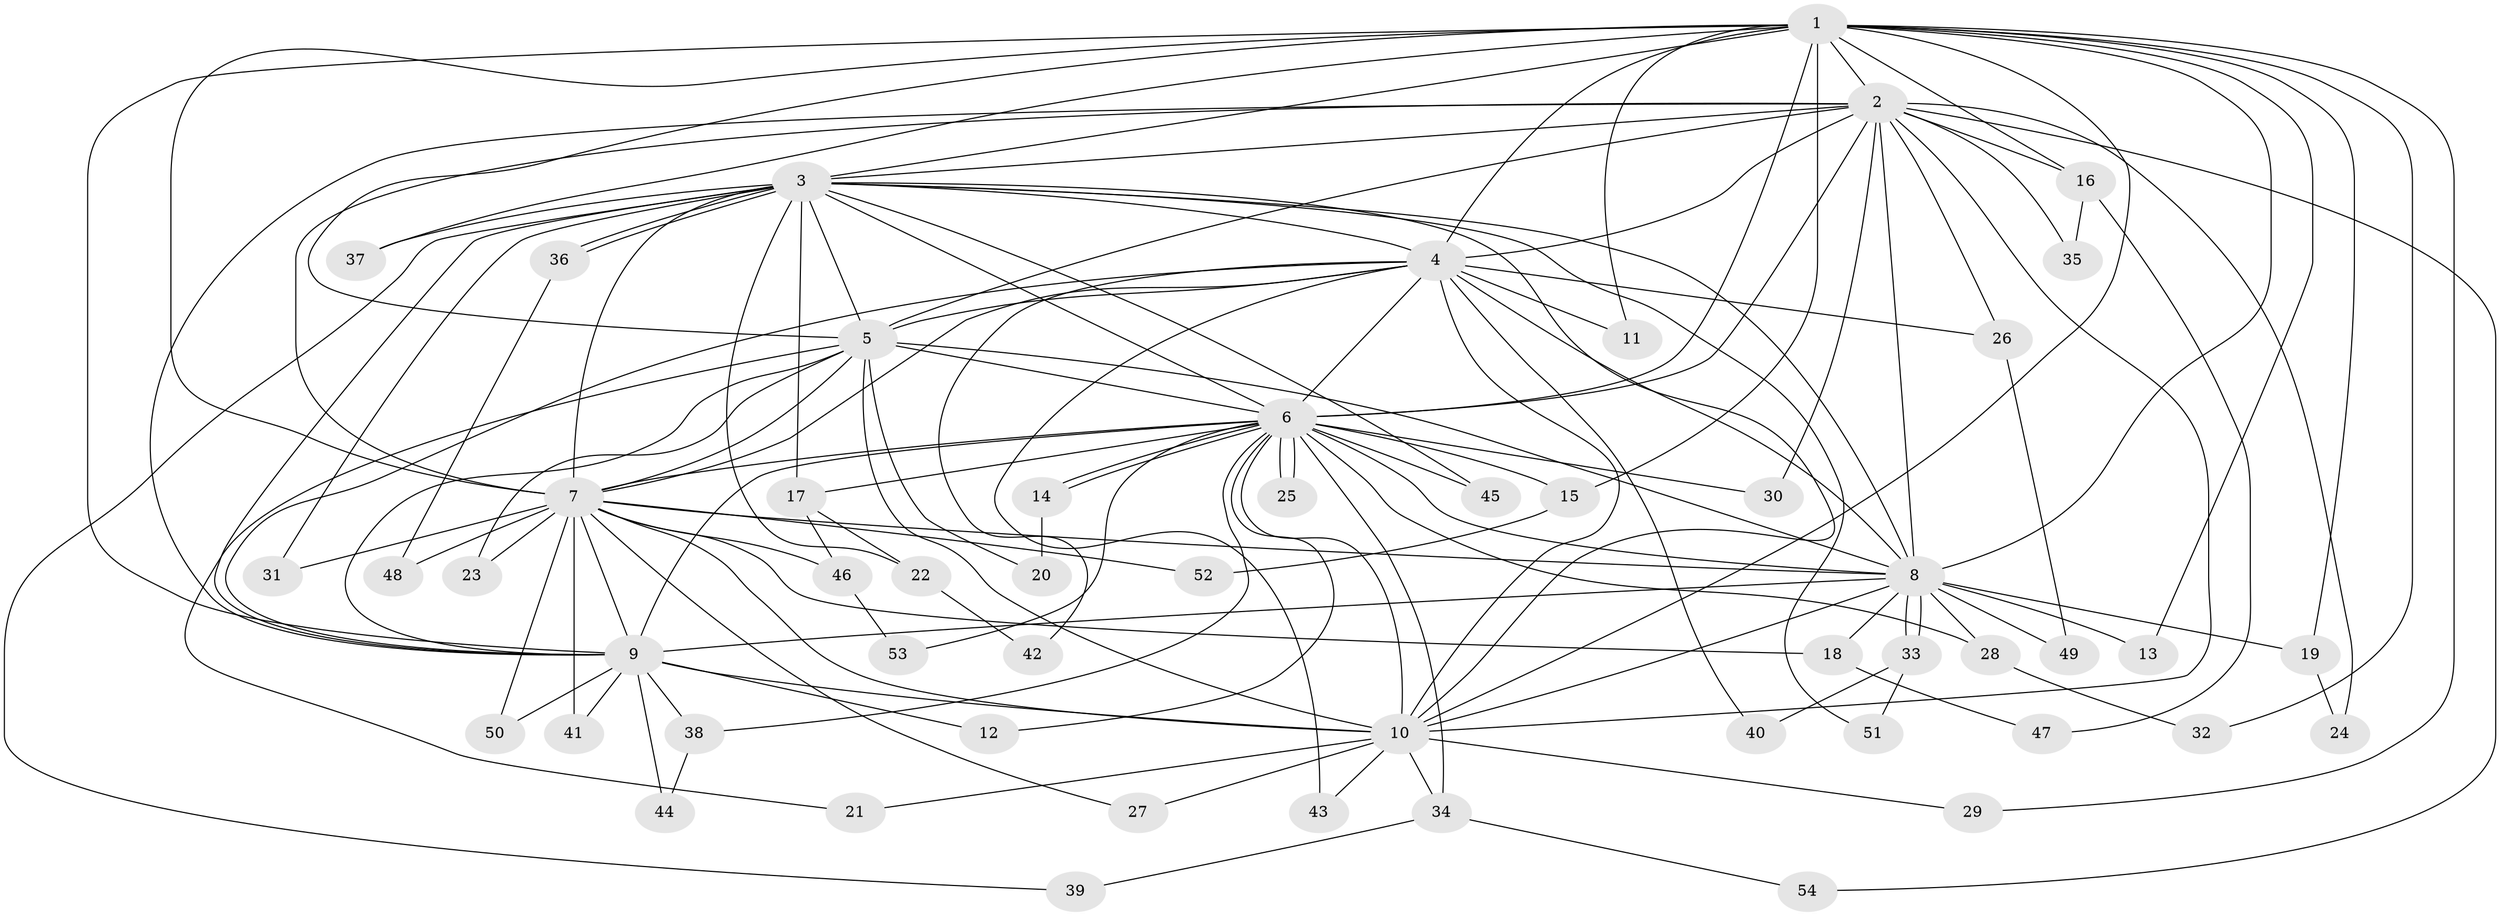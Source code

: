 // coarse degree distribution, {15: 0.08108108108108109, 14: 0.02702702702702703, 16: 0.02702702702702703, 24: 0.02702702702702703, 9: 0.02702702702702703, 12: 0.02702702702702703, 11: 0.02702702702702703, 2: 0.4594594594594595, 3: 0.16216216216216217, 4: 0.10810810810810811, 1: 0.02702702702702703}
// Generated by graph-tools (version 1.1) at 2025/51/02/27/25 19:51:50]
// undirected, 54 vertices, 133 edges
graph export_dot {
graph [start="1"]
  node [color=gray90,style=filled];
  1;
  2;
  3;
  4;
  5;
  6;
  7;
  8;
  9;
  10;
  11;
  12;
  13;
  14;
  15;
  16;
  17;
  18;
  19;
  20;
  21;
  22;
  23;
  24;
  25;
  26;
  27;
  28;
  29;
  30;
  31;
  32;
  33;
  34;
  35;
  36;
  37;
  38;
  39;
  40;
  41;
  42;
  43;
  44;
  45;
  46;
  47;
  48;
  49;
  50;
  51;
  52;
  53;
  54;
  1 -- 2;
  1 -- 3;
  1 -- 4;
  1 -- 5;
  1 -- 6;
  1 -- 7;
  1 -- 8;
  1 -- 9;
  1 -- 10;
  1 -- 11;
  1 -- 13;
  1 -- 15;
  1 -- 16;
  1 -- 19;
  1 -- 29;
  1 -- 32;
  1 -- 37;
  2 -- 3;
  2 -- 4;
  2 -- 5;
  2 -- 6;
  2 -- 7;
  2 -- 8;
  2 -- 9;
  2 -- 10;
  2 -- 16;
  2 -- 24;
  2 -- 26;
  2 -- 30;
  2 -- 35;
  2 -- 54;
  3 -- 4;
  3 -- 5;
  3 -- 6;
  3 -- 7;
  3 -- 8;
  3 -- 9;
  3 -- 10;
  3 -- 17;
  3 -- 22;
  3 -- 31;
  3 -- 36;
  3 -- 36;
  3 -- 37;
  3 -- 39;
  3 -- 45;
  3 -- 51;
  4 -- 5;
  4 -- 6;
  4 -- 7;
  4 -- 8;
  4 -- 9;
  4 -- 10;
  4 -- 11;
  4 -- 26;
  4 -- 40;
  4 -- 42;
  4 -- 43;
  5 -- 6;
  5 -- 7;
  5 -- 8;
  5 -- 9;
  5 -- 10;
  5 -- 20;
  5 -- 21;
  5 -- 23;
  6 -- 7;
  6 -- 8;
  6 -- 9;
  6 -- 10;
  6 -- 12;
  6 -- 14;
  6 -- 14;
  6 -- 15;
  6 -- 17;
  6 -- 25;
  6 -- 25;
  6 -- 28;
  6 -- 30;
  6 -- 34;
  6 -- 38;
  6 -- 45;
  6 -- 53;
  7 -- 8;
  7 -- 9;
  7 -- 10;
  7 -- 18;
  7 -- 23;
  7 -- 27;
  7 -- 31;
  7 -- 41;
  7 -- 46;
  7 -- 48;
  7 -- 50;
  7 -- 52;
  8 -- 9;
  8 -- 10;
  8 -- 13;
  8 -- 18;
  8 -- 19;
  8 -- 28;
  8 -- 33;
  8 -- 33;
  8 -- 49;
  9 -- 10;
  9 -- 12;
  9 -- 38;
  9 -- 41;
  9 -- 44;
  9 -- 50;
  10 -- 21;
  10 -- 27;
  10 -- 29;
  10 -- 34;
  10 -- 43;
  14 -- 20;
  15 -- 52;
  16 -- 35;
  16 -- 47;
  17 -- 22;
  17 -- 46;
  18 -- 47;
  19 -- 24;
  22 -- 42;
  26 -- 49;
  28 -- 32;
  33 -- 40;
  33 -- 51;
  34 -- 39;
  34 -- 54;
  36 -- 48;
  38 -- 44;
  46 -- 53;
}
